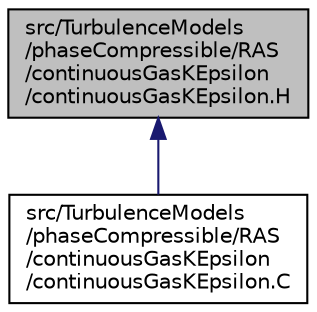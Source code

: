 digraph "src/TurbulenceModels/phaseCompressible/RAS/continuousGasKEpsilon/continuousGasKEpsilon.H"
{
  bgcolor="transparent";
  edge [fontname="Helvetica",fontsize="10",labelfontname="Helvetica",labelfontsize="10"];
  node [fontname="Helvetica",fontsize="10",shape=record];
  Node1 [label="src/TurbulenceModels\l/phaseCompressible/RAS\l/continuousGasKEpsilon\l/continuousGasKEpsilon.H",height=0.2,width=0.4,color="black", fillcolor="grey75", style="filled", fontcolor="black"];
  Node1 -> Node2 [dir="back",color="midnightblue",fontsize="10",style="solid",fontname="Helvetica"];
  Node2 [label="src/TurbulenceModels\l/phaseCompressible/RAS\l/continuousGasKEpsilon\l/continuousGasKEpsilon.C",height=0.2,width=0.4,color="black",URL="$a10607.html"];
}
